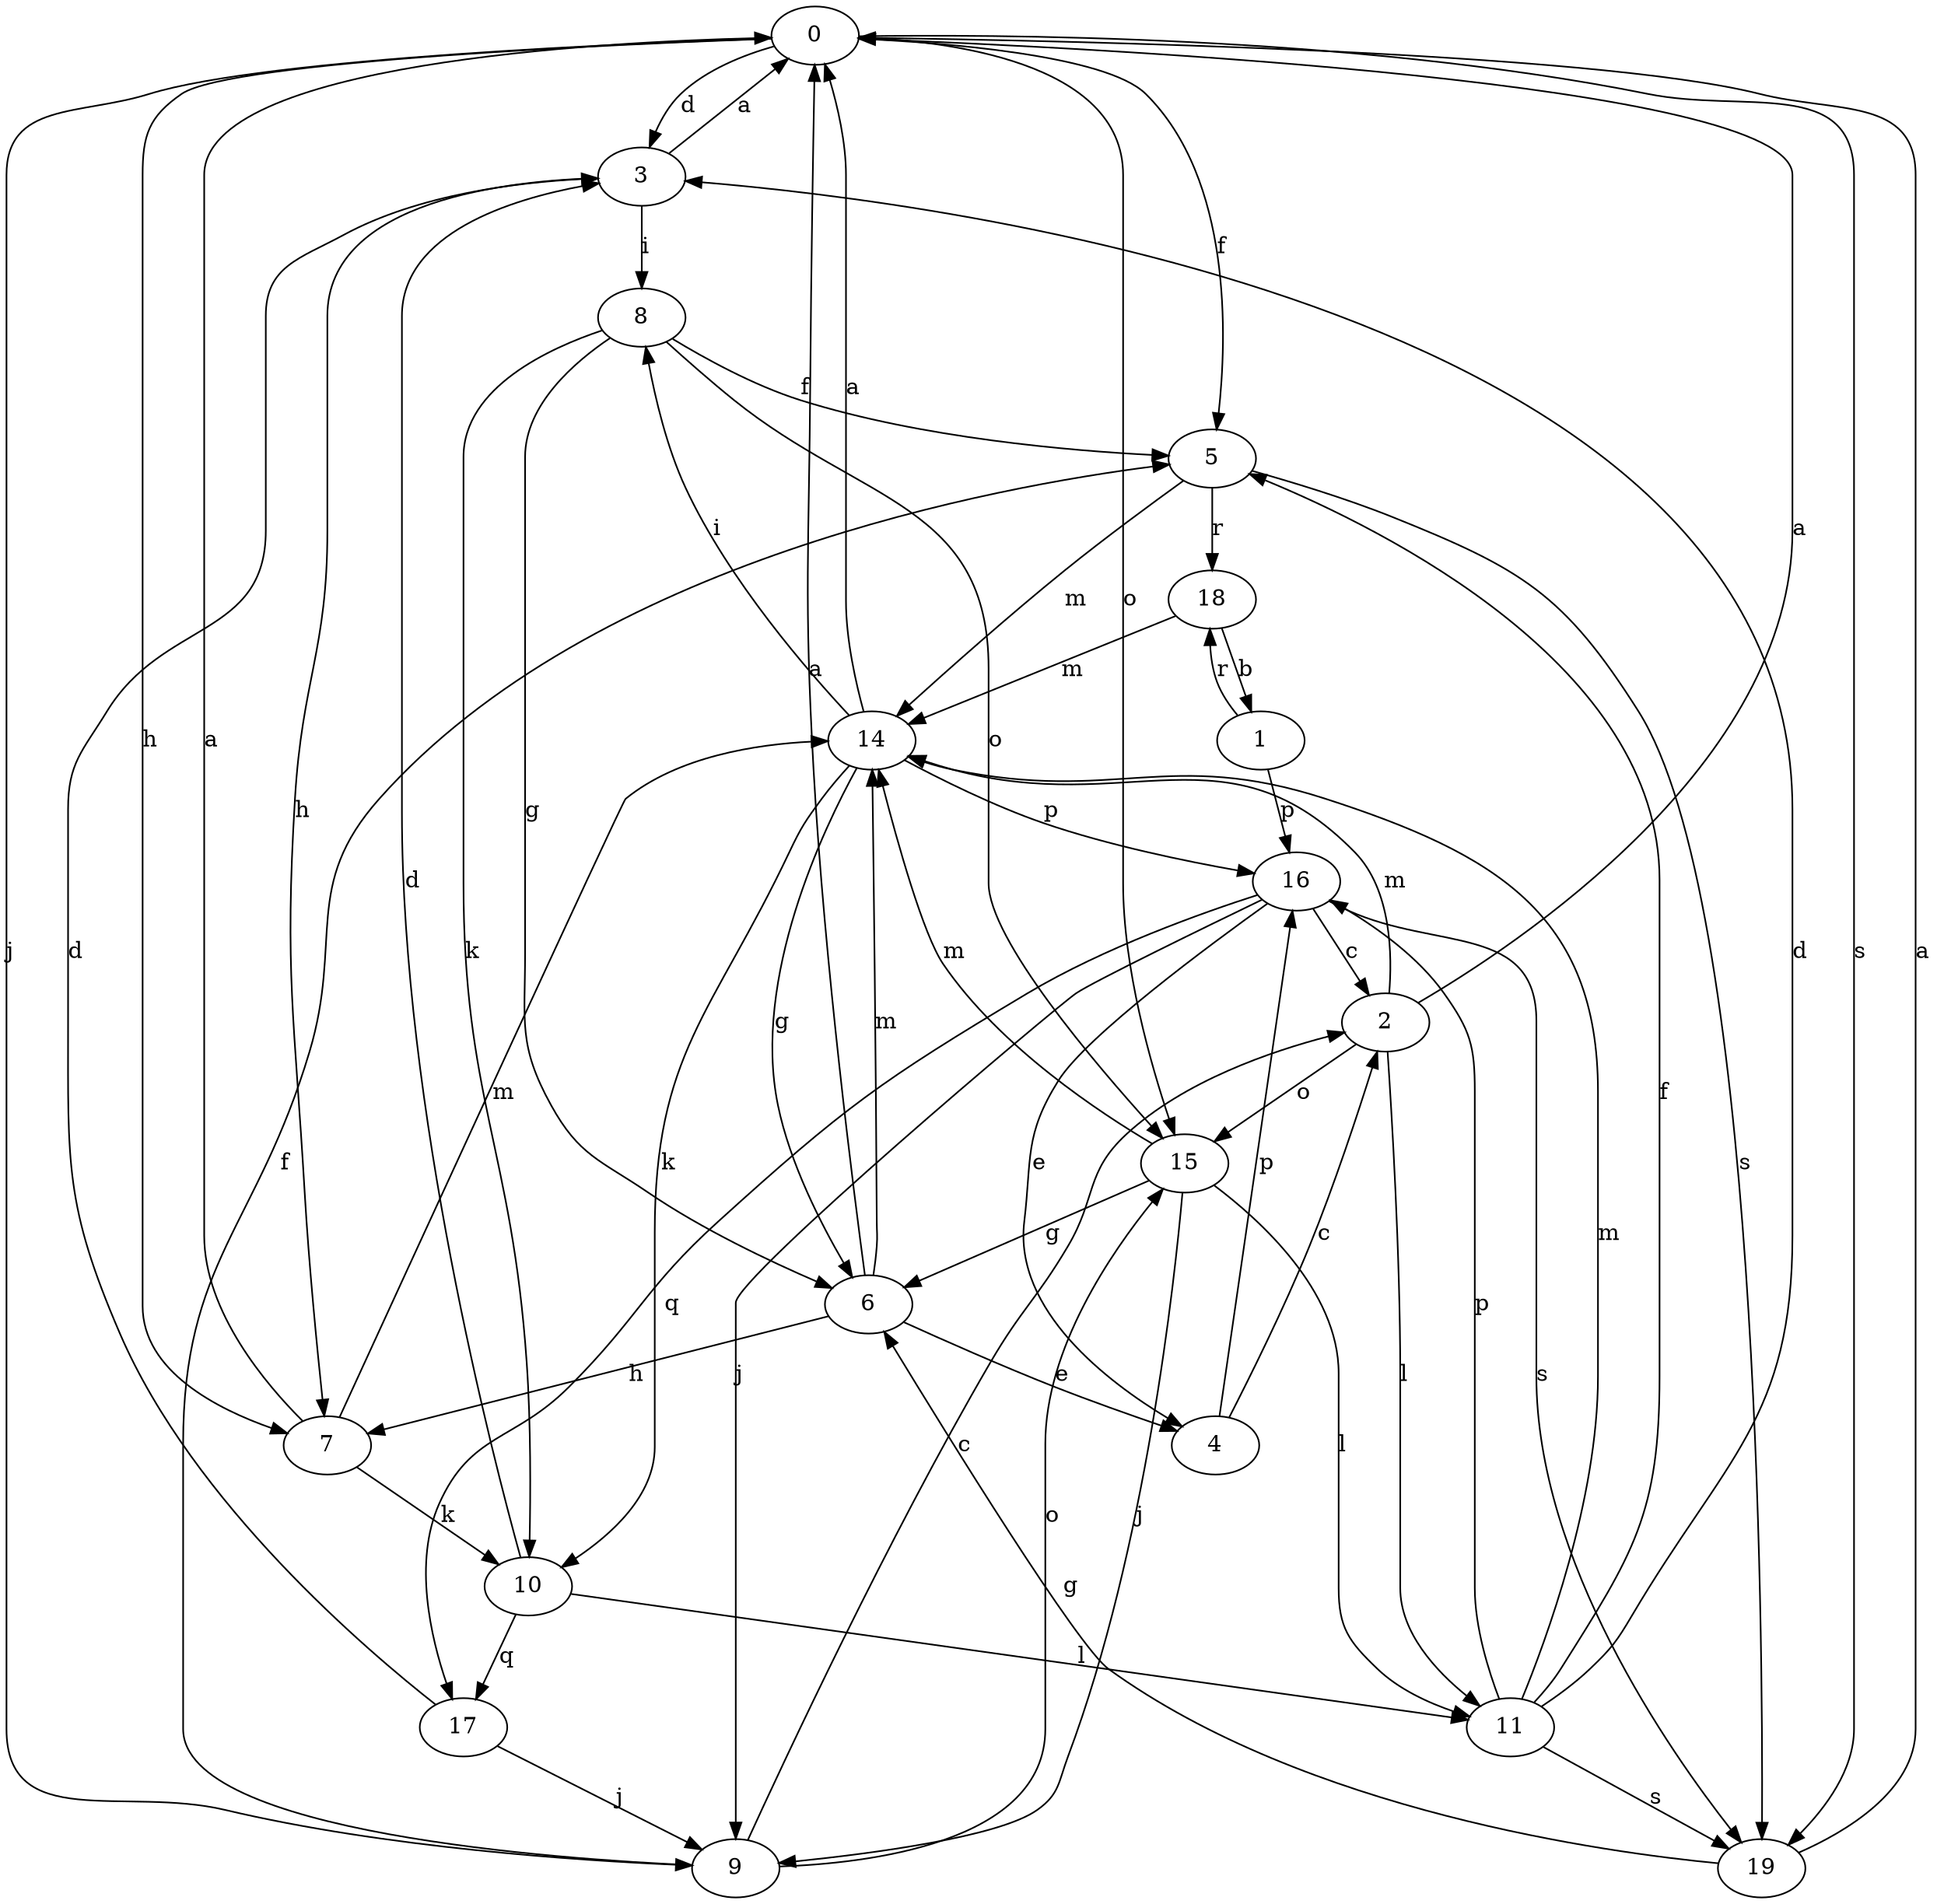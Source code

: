 strict digraph  {
0;
1;
2;
3;
4;
5;
6;
7;
8;
9;
10;
11;
14;
15;
16;
17;
18;
19;
0 -> 3  [label=d];
0 -> 5  [label=f];
0 -> 7  [label=h];
0 -> 9  [label=j];
0 -> 15  [label=o];
0 -> 19  [label=s];
1 -> 16  [label=p];
1 -> 18  [label=r];
2 -> 0  [label=a];
2 -> 11  [label=l];
2 -> 14  [label=m];
2 -> 15  [label=o];
3 -> 0  [label=a];
3 -> 7  [label=h];
3 -> 8  [label=i];
4 -> 2  [label=c];
4 -> 16  [label=p];
5 -> 14  [label=m];
5 -> 18  [label=r];
5 -> 19  [label=s];
6 -> 0  [label=a];
6 -> 4  [label=e];
6 -> 7  [label=h];
6 -> 14  [label=m];
7 -> 0  [label=a];
7 -> 10  [label=k];
7 -> 14  [label=m];
8 -> 5  [label=f];
8 -> 6  [label=g];
8 -> 10  [label=k];
8 -> 15  [label=o];
9 -> 2  [label=c];
9 -> 5  [label=f];
9 -> 15  [label=o];
10 -> 3  [label=d];
10 -> 11  [label=l];
10 -> 17  [label=q];
11 -> 3  [label=d];
11 -> 5  [label=f];
11 -> 14  [label=m];
11 -> 16  [label=p];
11 -> 19  [label=s];
14 -> 0  [label=a];
14 -> 6  [label=g];
14 -> 8  [label=i];
14 -> 10  [label=k];
14 -> 16  [label=p];
15 -> 6  [label=g];
15 -> 9  [label=j];
15 -> 11  [label=l];
15 -> 14  [label=m];
16 -> 2  [label=c];
16 -> 4  [label=e];
16 -> 9  [label=j];
16 -> 17  [label=q];
16 -> 19  [label=s];
17 -> 3  [label=d];
17 -> 9  [label=j];
18 -> 1  [label=b];
18 -> 14  [label=m];
19 -> 0  [label=a];
19 -> 6  [label=g];
}
